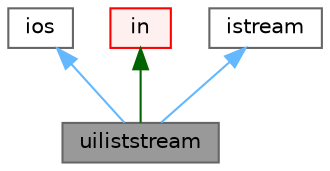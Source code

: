 digraph "uiliststream"
{
 // LATEX_PDF_SIZE
  bgcolor="transparent";
  edge [fontname=Helvetica,fontsize=10,labelfontname=Helvetica,labelfontsize=10];
  node [fontname=Helvetica,fontsize=10,shape=box,height=0.2,width=0.4];
  Node1 [id="Node000001",label="uiliststream",height=0.2,width=0.4,color="gray40", fillcolor="grey60", style="filled", fontcolor="black",tooltip=" "];
  Node2 -> Node1 [id="edge1_Node000001_Node000002",dir="back",color="steelblue1",style="solid",tooltip=" "];
  Node2 [id="Node000002",label="ios",height=0.2,width=0.4,color="gray40", fillcolor="white", style="filled",tooltip=" "];
  Node3 -> Node1 [id="edge2_Node000001_Node000003",dir="back",color="darkgreen",style="solid",tooltip=" "];
  Node3 [id="Node000003",label="in",height=0.2,width=0.4,color="red", fillcolor="#FFF0F0", style="filled",URL="$classFoam_1_1memorybuf_1_1in.html",tooltip=" "];
  Node6 -> Node1 [id="edge3_Node000001_Node000006",dir="back",color="steelblue1",style="solid",tooltip=" "];
  Node6 [id="Node000006",label="istream",height=0.2,width=0.4,color="gray40", fillcolor="white", style="filled",tooltip=" "];
}
